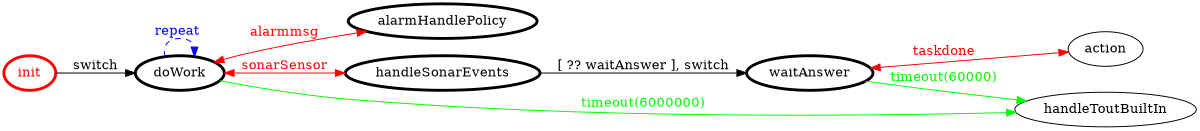 /*
*
* A GraphViz DOT FSM description 
* Please use a GraphViz visualizer (like http://www.webgraphviz.com)
*  
*/

digraph finite_state_machine {
	rankdir=LR
	size="8,5"
	
	init [ color = red ][ fontcolor = red ][ penwidth = 3 ]
	doWork [ color = black ][ fontcolor = black ][ penwidth = 3 ]
	waitAnswer [ color = black ][ fontcolor = black ][ penwidth = 3 ]
	alarmHandlePolicy [ color = black ][ fontcolor = black ][ penwidth = 3 ]
	handleSonarEvents [ color = black ][ fontcolor = black ][ penwidth = 3 ]
	
	doWork -> handleSonarEvents [ label = "sonarSensor" ][ color = red ][ fontcolor = red ][ dir = both ]
	doWork -> handleToutBuiltIn [ label = "timeout(6000000)" ][ color = green ][ fontcolor = green ]
	doWork -> alarmHandlePolicy [ label = "alarmmsg" ][ color = red ][ fontcolor = red ][ dir = both ]
	init -> doWork [ label = "switch" ][ color = black ][ fontcolor = black ]
	doWork -> doWork [ label = "repeat "][ style = dashed ][ color = blue ][ fontcolor = blue ]
	handleSonarEvents -> waitAnswer [ label = "[ ?? waitAnswer ], switch" ][ color = black ][ fontcolor = black ]
	waitAnswer -> action [ label = "taskdone" ][ color = red ][ fontcolor = red ][ dir = both ]
	waitAnswer -> handleToutBuiltIn [ label = "timeout(60000)" ][ color = green ][ fontcolor = green ]
}
